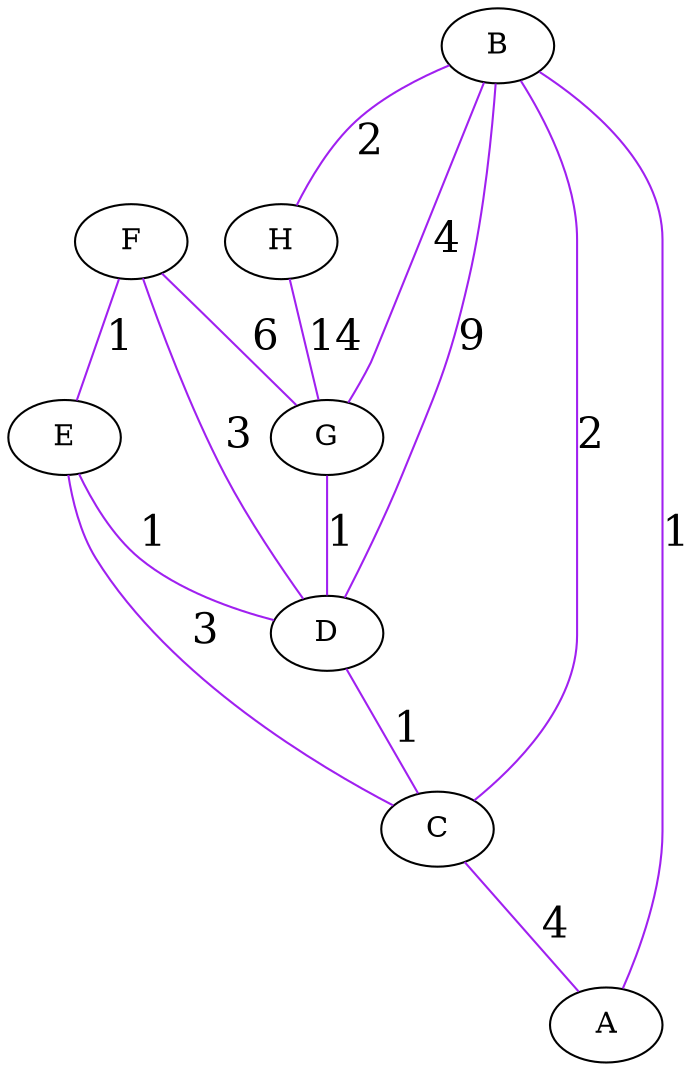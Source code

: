 graph {
A [pos="10,5!"];
F [pos="1,3!"];
E [pos="5,1!"];
D [pos="4,4!"];
C [pos="7,4!"];
G [pos="2,6!"];
H [pos="4,10!"];
B [pos="7,9!"];
node [shape="star" style="filled" fillcolor="aqua"];
edge [fontsize="20pt" color="purple"];
B--G [label="4"];
B--D [label="9"];
B--A [label="1"];
B--H [label="2"];
B--C [label="2"];
F--D [label="3"];
F--E [label="1"];
F--G [label="6"];
G--D [label="1"];
D--C [label="1"];
C--A [label="4"];
H--G [label="14"];
E--D [label="1"];
E--C [label="3"];
}
